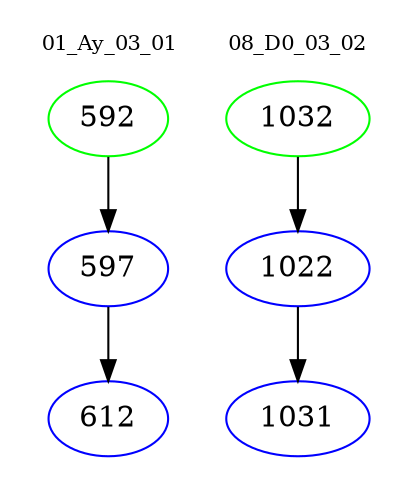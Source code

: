 digraph{
subgraph cluster_0 {
color = white
label = "01_Ay_03_01";
fontsize=10;
T0_592 [label="592", color="green"]
T0_592 -> T0_597 [color="black"]
T0_597 [label="597", color="blue"]
T0_597 -> T0_612 [color="black"]
T0_612 [label="612", color="blue"]
}
subgraph cluster_1 {
color = white
label = "08_D0_03_02";
fontsize=10;
T1_1032 [label="1032", color="green"]
T1_1032 -> T1_1022 [color="black"]
T1_1022 [label="1022", color="blue"]
T1_1022 -> T1_1031 [color="black"]
T1_1031 [label="1031", color="blue"]
}
}
